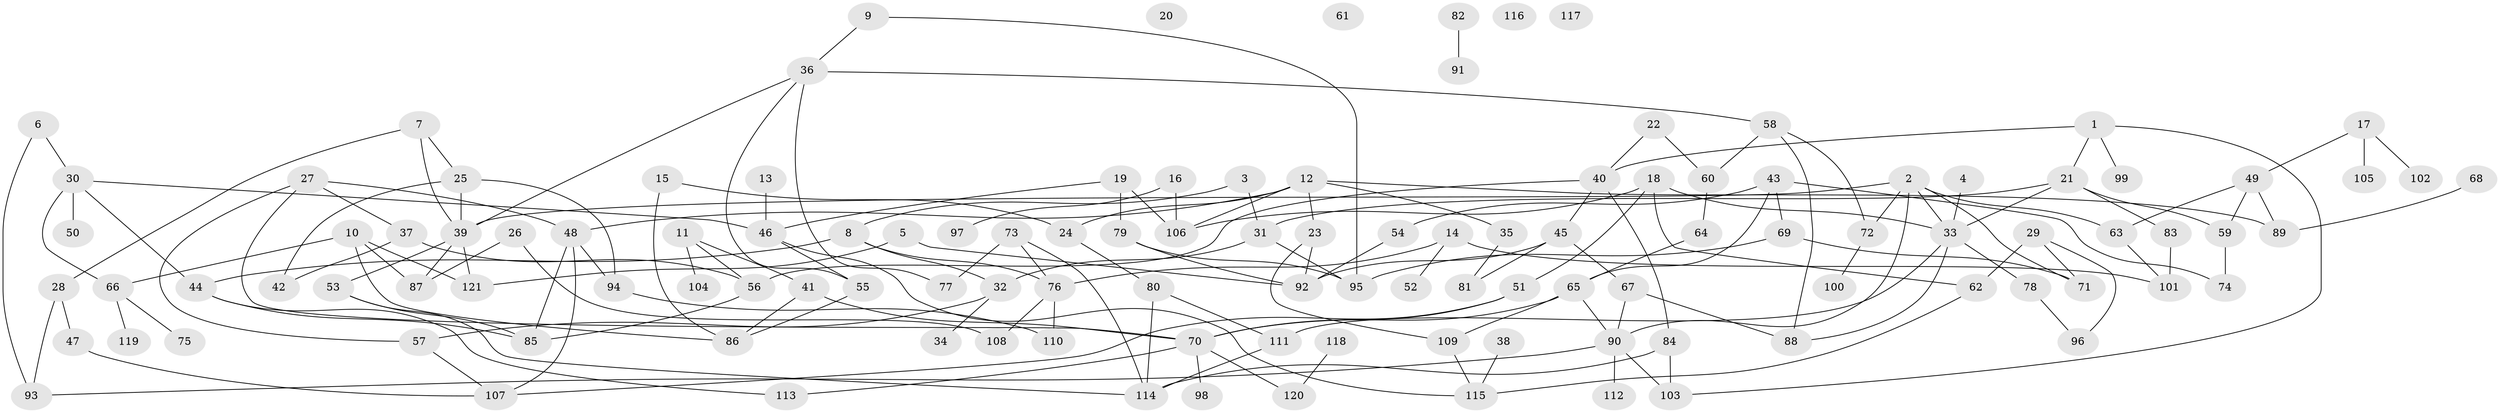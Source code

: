 // Generated by graph-tools (version 1.1) at 2025/40/03/09/25 04:40:18]
// undirected, 121 vertices, 175 edges
graph export_dot {
graph [start="1"]
  node [color=gray90,style=filled];
  1;
  2;
  3;
  4;
  5;
  6;
  7;
  8;
  9;
  10;
  11;
  12;
  13;
  14;
  15;
  16;
  17;
  18;
  19;
  20;
  21;
  22;
  23;
  24;
  25;
  26;
  27;
  28;
  29;
  30;
  31;
  32;
  33;
  34;
  35;
  36;
  37;
  38;
  39;
  40;
  41;
  42;
  43;
  44;
  45;
  46;
  47;
  48;
  49;
  50;
  51;
  52;
  53;
  54;
  55;
  56;
  57;
  58;
  59;
  60;
  61;
  62;
  63;
  64;
  65;
  66;
  67;
  68;
  69;
  70;
  71;
  72;
  73;
  74;
  75;
  76;
  77;
  78;
  79;
  80;
  81;
  82;
  83;
  84;
  85;
  86;
  87;
  88;
  89;
  90;
  91;
  92;
  93;
  94;
  95;
  96;
  97;
  98;
  99;
  100;
  101;
  102;
  103;
  104;
  105;
  106;
  107;
  108;
  109;
  110;
  111;
  112;
  113;
  114;
  115;
  116;
  117;
  118;
  119;
  120;
  121;
  1 -- 21;
  1 -- 40;
  1 -- 99;
  1 -- 103;
  2 -- 33;
  2 -- 39;
  2 -- 63;
  2 -- 71;
  2 -- 72;
  2 -- 90;
  3 -- 8;
  3 -- 31;
  4 -- 33;
  5 -- 92;
  5 -- 121;
  6 -- 30;
  6 -- 93;
  7 -- 25;
  7 -- 28;
  7 -- 39;
  8 -- 32;
  8 -- 44;
  8 -- 76;
  9 -- 36;
  9 -- 95;
  10 -- 66;
  10 -- 86;
  10 -- 87;
  10 -- 121;
  11 -- 41;
  11 -- 56;
  11 -- 104;
  12 -- 23;
  12 -- 24;
  12 -- 35;
  12 -- 48;
  12 -- 89;
  12 -- 106;
  13 -- 46;
  14 -- 52;
  14 -- 76;
  14 -- 101;
  15 -- 24;
  15 -- 86;
  16 -- 97;
  16 -- 106;
  17 -- 49;
  17 -- 102;
  17 -- 105;
  18 -- 33;
  18 -- 51;
  18 -- 62;
  18 -- 106;
  19 -- 46;
  19 -- 79;
  19 -- 106;
  21 -- 31;
  21 -- 33;
  21 -- 59;
  21 -- 83;
  22 -- 40;
  22 -- 60;
  23 -- 92;
  23 -- 109;
  24 -- 80;
  25 -- 39;
  25 -- 42;
  25 -- 94;
  26 -- 87;
  26 -- 108;
  27 -- 37;
  27 -- 48;
  27 -- 57;
  27 -- 70;
  28 -- 47;
  28 -- 93;
  29 -- 62;
  29 -- 71;
  29 -- 96;
  30 -- 44;
  30 -- 46;
  30 -- 50;
  30 -- 66;
  31 -- 32;
  31 -- 95;
  32 -- 34;
  32 -- 57;
  33 -- 78;
  33 -- 88;
  33 -- 111;
  35 -- 81;
  36 -- 39;
  36 -- 55;
  36 -- 58;
  36 -- 77;
  37 -- 42;
  37 -- 56;
  38 -- 115;
  39 -- 53;
  39 -- 87;
  39 -- 121;
  40 -- 45;
  40 -- 56;
  40 -- 84;
  41 -- 70;
  41 -- 86;
  43 -- 54;
  43 -- 65;
  43 -- 69;
  43 -- 74;
  44 -- 85;
  44 -- 113;
  45 -- 67;
  45 -- 81;
  45 -- 92;
  46 -- 55;
  46 -- 115;
  47 -- 107;
  48 -- 85;
  48 -- 94;
  48 -- 107;
  49 -- 59;
  49 -- 63;
  49 -- 89;
  51 -- 70;
  51 -- 107;
  53 -- 85;
  53 -- 114;
  54 -- 92;
  55 -- 86;
  56 -- 85;
  57 -- 107;
  58 -- 60;
  58 -- 72;
  58 -- 88;
  59 -- 74;
  60 -- 64;
  62 -- 115;
  63 -- 101;
  64 -- 65;
  65 -- 70;
  65 -- 90;
  65 -- 109;
  66 -- 75;
  66 -- 119;
  67 -- 88;
  67 -- 90;
  68 -- 89;
  69 -- 71;
  69 -- 95;
  70 -- 98;
  70 -- 113;
  70 -- 120;
  72 -- 100;
  73 -- 76;
  73 -- 77;
  73 -- 114;
  76 -- 108;
  76 -- 110;
  78 -- 96;
  79 -- 92;
  79 -- 95;
  80 -- 111;
  80 -- 114;
  82 -- 91;
  83 -- 101;
  84 -- 103;
  84 -- 114;
  90 -- 93;
  90 -- 103;
  90 -- 112;
  94 -- 110;
  109 -- 115;
  111 -- 114;
  118 -- 120;
}
